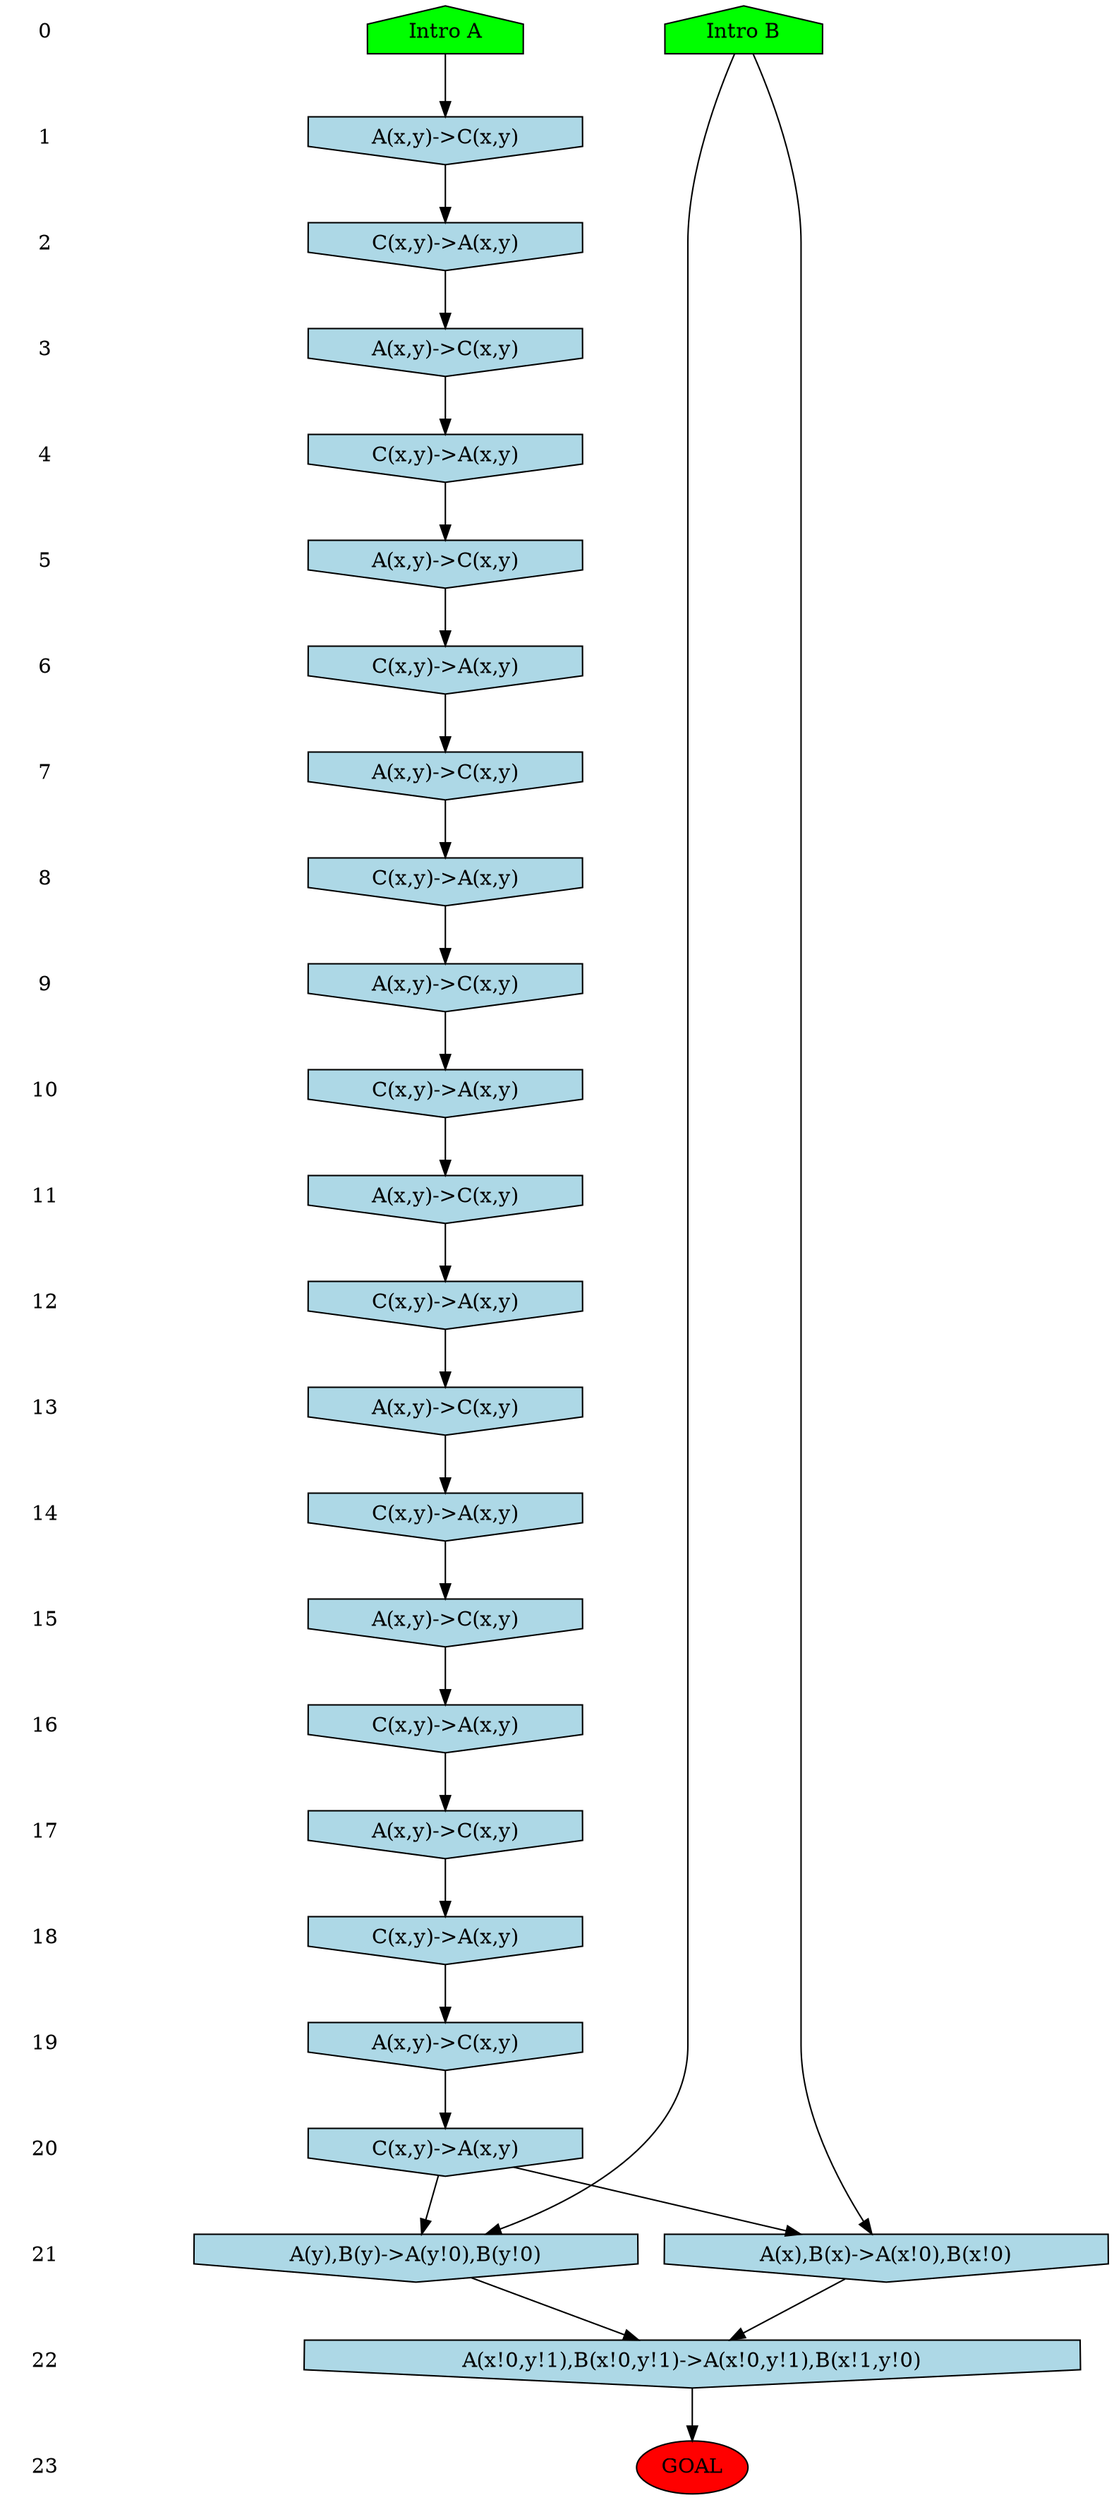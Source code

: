 /* Compression of 1 causal flows obtained in average at 7.501563E+01 t.u */
/* Compressed causal flows were: [18] */
digraph G{
 ranksep=.5 ; 
{ rank = same ; "0" [shape=plaintext] ; node_1 [label ="Intro A", shape=house, style=filled, fillcolor=green] ;
node_2 [label ="Intro B", shape=house, style=filled, fillcolor=green] ;
}
{ rank = same ; "1" [shape=plaintext] ; node_3 [label="A(x,y)->C(x,y)", shape=invhouse, style=filled, fillcolor = lightblue] ;
}
{ rank = same ; "2" [shape=plaintext] ; node_4 [label="C(x,y)->A(x,y)", shape=invhouse, style=filled, fillcolor = lightblue] ;
}
{ rank = same ; "3" [shape=plaintext] ; node_5 [label="A(x,y)->C(x,y)", shape=invhouse, style=filled, fillcolor = lightblue] ;
}
{ rank = same ; "4" [shape=plaintext] ; node_6 [label="C(x,y)->A(x,y)", shape=invhouse, style=filled, fillcolor = lightblue] ;
}
{ rank = same ; "5" [shape=plaintext] ; node_7 [label="A(x,y)->C(x,y)", shape=invhouse, style=filled, fillcolor = lightblue] ;
}
{ rank = same ; "6" [shape=plaintext] ; node_8 [label="C(x,y)->A(x,y)", shape=invhouse, style=filled, fillcolor = lightblue] ;
}
{ rank = same ; "7" [shape=plaintext] ; node_9 [label="A(x,y)->C(x,y)", shape=invhouse, style=filled, fillcolor = lightblue] ;
}
{ rank = same ; "8" [shape=plaintext] ; node_10 [label="C(x,y)->A(x,y)", shape=invhouse, style=filled, fillcolor = lightblue] ;
}
{ rank = same ; "9" [shape=plaintext] ; node_11 [label="A(x,y)->C(x,y)", shape=invhouse, style=filled, fillcolor = lightblue] ;
}
{ rank = same ; "10" [shape=plaintext] ; node_12 [label="C(x,y)->A(x,y)", shape=invhouse, style=filled, fillcolor = lightblue] ;
}
{ rank = same ; "11" [shape=plaintext] ; node_13 [label="A(x,y)->C(x,y)", shape=invhouse, style=filled, fillcolor = lightblue] ;
}
{ rank = same ; "12" [shape=plaintext] ; node_14 [label="C(x,y)->A(x,y)", shape=invhouse, style=filled, fillcolor = lightblue] ;
}
{ rank = same ; "13" [shape=plaintext] ; node_15 [label="A(x,y)->C(x,y)", shape=invhouse, style=filled, fillcolor = lightblue] ;
}
{ rank = same ; "14" [shape=plaintext] ; node_16 [label="C(x,y)->A(x,y)", shape=invhouse, style=filled, fillcolor = lightblue] ;
}
{ rank = same ; "15" [shape=plaintext] ; node_17 [label="A(x,y)->C(x,y)", shape=invhouse, style=filled, fillcolor = lightblue] ;
}
{ rank = same ; "16" [shape=plaintext] ; node_18 [label="C(x,y)->A(x,y)", shape=invhouse, style=filled, fillcolor = lightblue] ;
}
{ rank = same ; "17" [shape=plaintext] ; node_19 [label="A(x,y)->C(x,y)", shape=invhouse, style=filled, fillcolor = lightblue] ;
}
{ rank = same ; "18" [shape=plaintext] ; node_20 [label="C(x,y)->A(x,y)", shape=invhouse, style=filled, fillcolor = lightblue] ;
}
{ rank = same ; "19" [shape=plaintext] ; node_21 [label="A(x,y)->C(x,y)", shape=invhouse, style=filled, fillcolor = lightblue] ;
}
{ rank = same ; "20" [shape=plaintext] ; node_22 [label="C(x,y)->A(x,y)", shape=invhouse, style=filled, fillcolor = lightblue] ;
}
{ rank = same ; "21" [shape=plaintext] ; node_23 [label="A(y),B(y)->A(y!0),B(y!0)", shape=invhouse, style=filled, fillcolor = lightblue] ;
node_24 [label="A(x),B(x)->A(x!0),B(x!0)", shape=invhouse, style=filled, fillcolor = lightblue] ;
}
{ rank = same ; "22" [shape=plaintext] ; node_25 [label="A(x!0,y!1),B(x!0,y!1)->A(x!0,y!1),B(x!1,y!0)", shape=invhouse, style=filled, fillcolor = lightblue] ;
}
{ rank = same ; "23" [shape=plaintext] ; node_26 [label ="GOAL", style=filled, fillcolor=red] ;
}
"0" -> "1" [style="invis"]; 
"1" -> "2" [style="invis"]; 
"2" -> "3" [style="invis"]; 
"3" -> "4" [style="invis"]; 
"4" -> "5" [style="invis"]; 
"5" -> "6" [style="invis"]; 
"6" -> "7" [style="invis"]; 
"7" -> "8" [style="invis"]; 
"8" -> "9" [style="invis"]; 
"9" -> "10" [style="invis"]; 
"10" -> "11" [style="invis"]; 
"11" -> "12" [style="invis"]; 
"12" -> "13" [style="invis"]; 
"13" -> "14" [style="invis"]; 
"14" -> "15" [style="invis"]; 
"15" -> "16" [style="invis"]; 
"16" -> "17" [style="invis"]; 
"17" -> "18" [style="invis"]; 
"18" -> "19" [style="invis"]; 
"19" -> "20" [style="invis"]; 
"20" -> "21" [style="invis"]; 
"21" -> "22" [style="invis"]; 
"22" -> "23" [style="invis"]; 
node_1 -> node_3
node_3 -> node_4
node_4 -> node_5
node_5 -> node_6
node_6 -> node_7
node_7 -> node_8
node_8 -> node_9
node_9 -> node_10
node_10 -> node_11
node_11 -> node_12
node_12 -> node_13
node_13 -> node_14
node_14 -> node_15
node_15 -> node_16
node_16 -> node_17
node_17 -> node_18
node_18 -> node_19
node_19 -> node_20
node_20 -> node_21
node_21 -> node_22
node_2 -> node_23
node_22 -> node_23
node_2 -> node_24
node_22 -> node_24
node_23 -> node_25
node_24 -> node_25
node_25 -> node_26
}
/*
 Dot generation time: 0.000124
*/